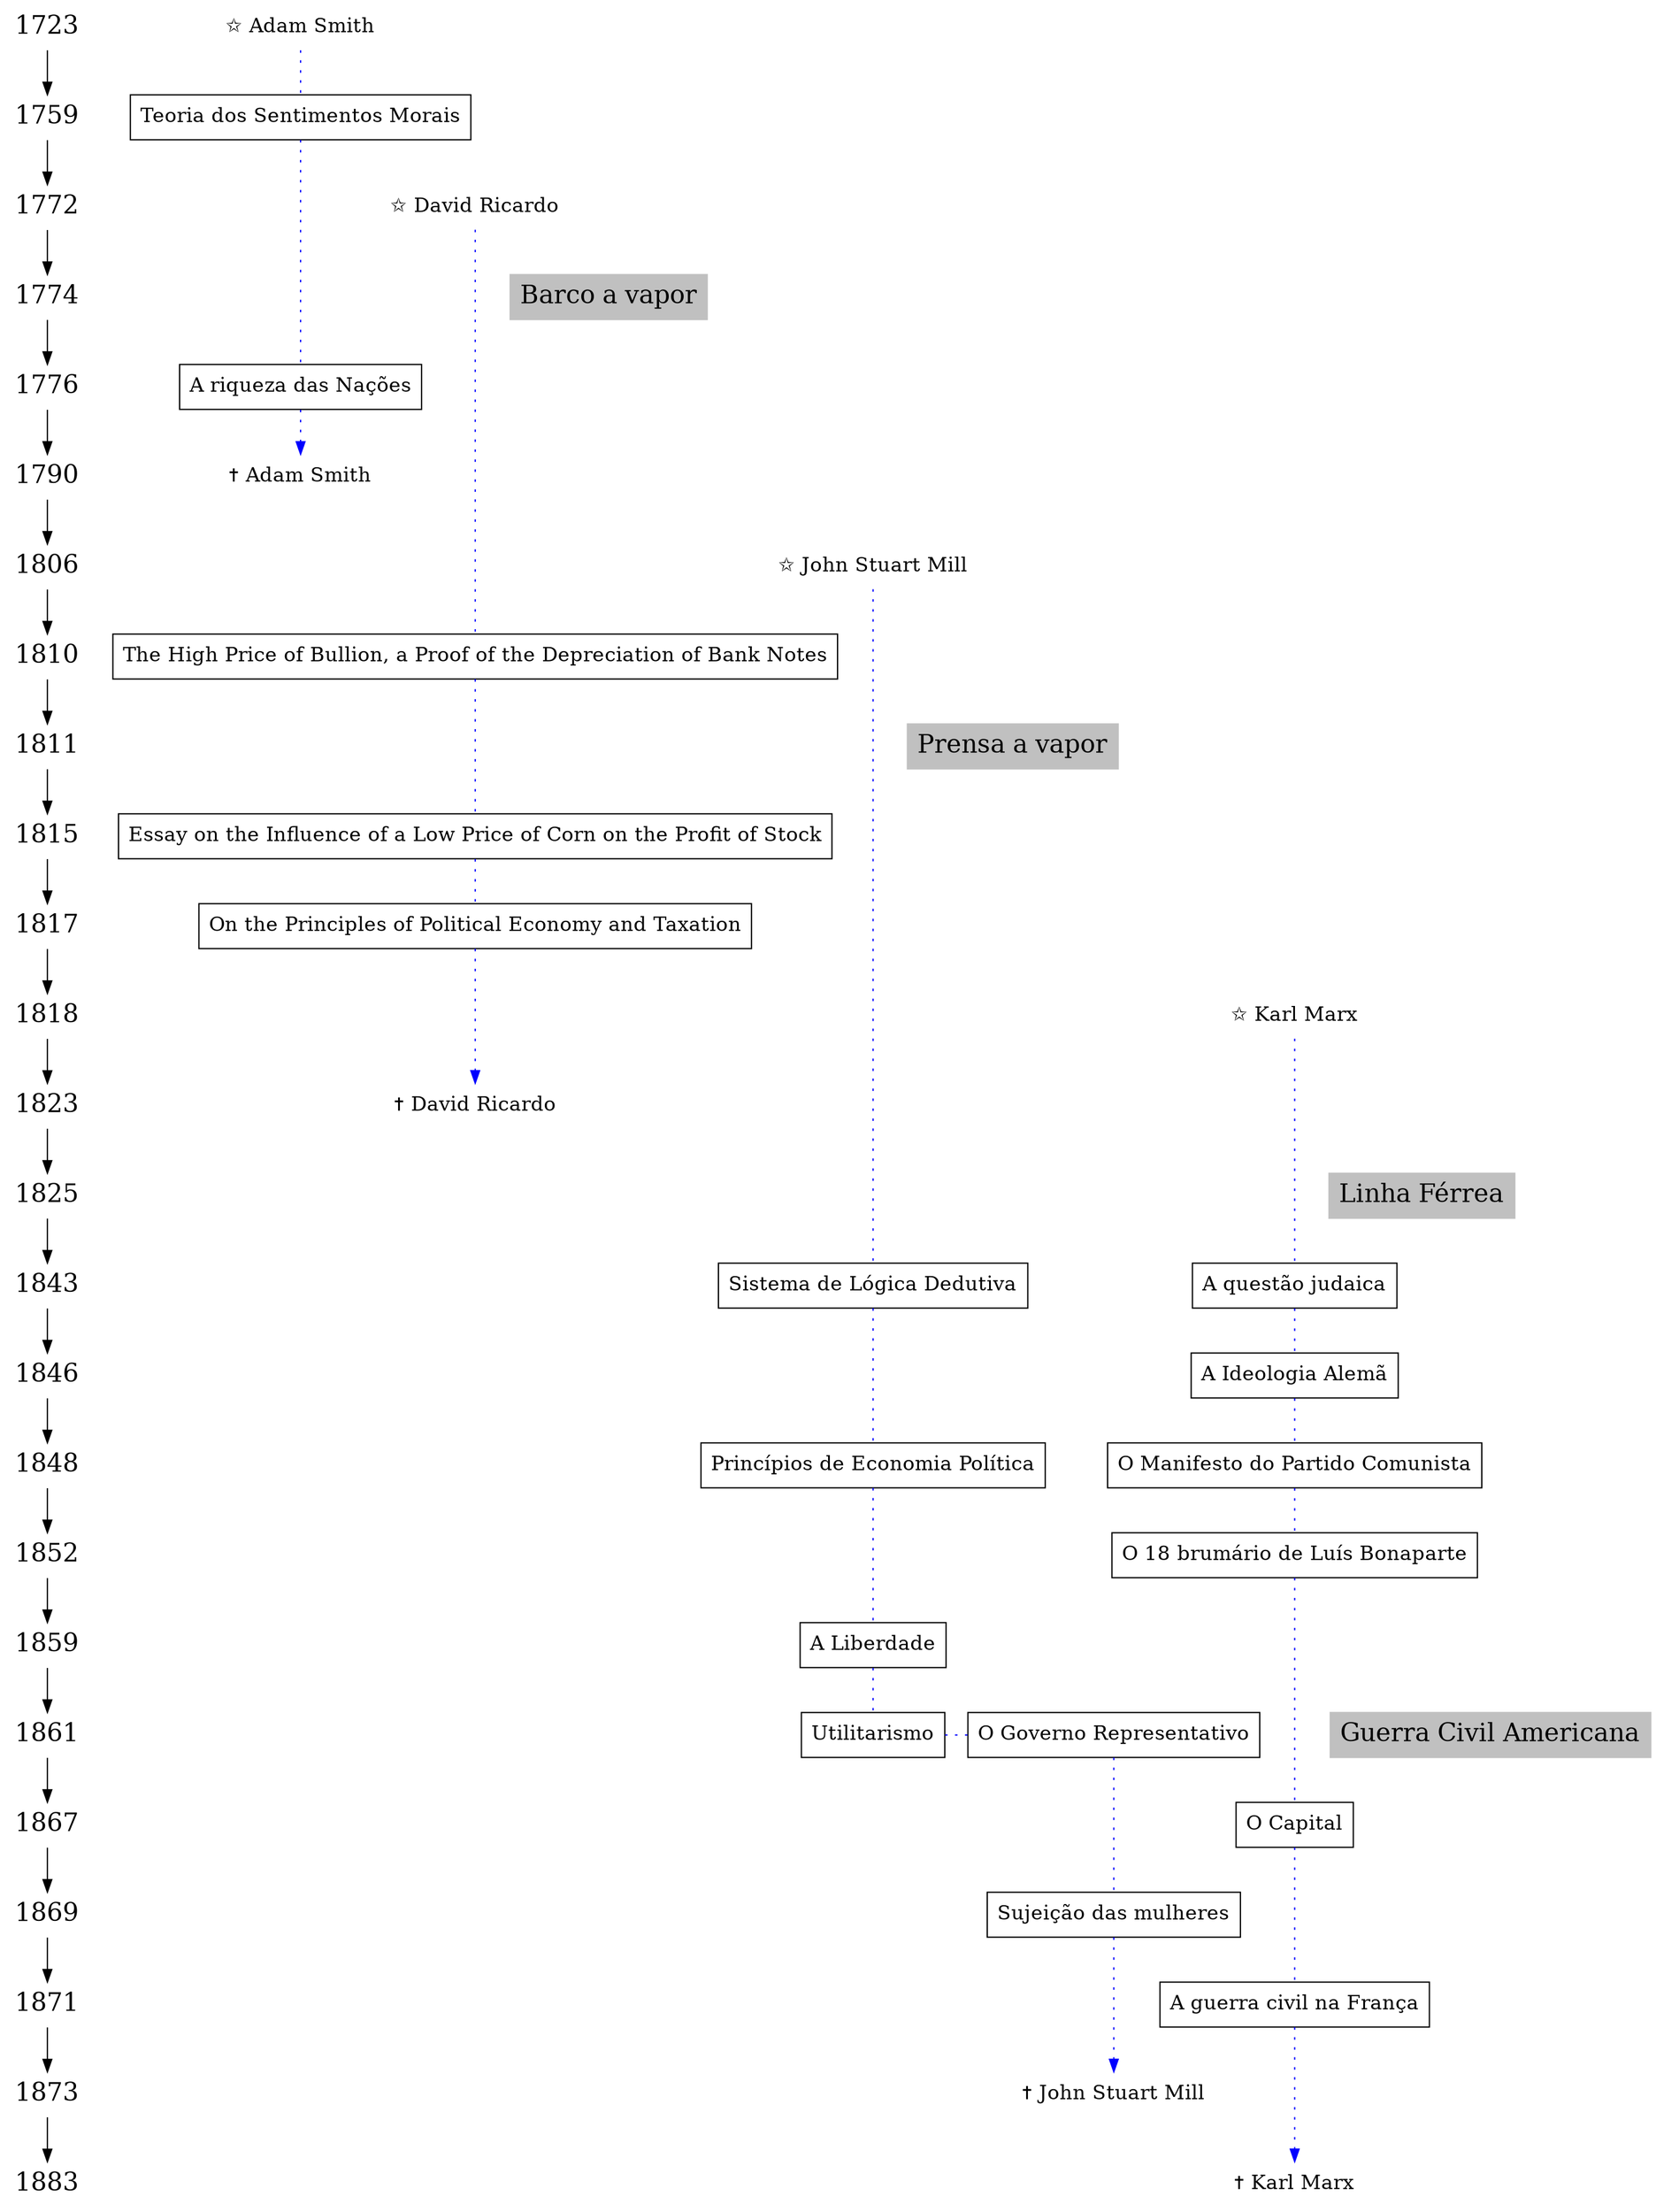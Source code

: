 
digraph {
	/*rankdir=LR;*/
	concentrate = True;
	node[shape=plaintext,fontsize=16];


{node[shape=plaintext, fontsize=20]
	1723->1759->1772->1774->1776->1790->1806->1810->1811->1815->1817->1818->1823->1825->1843->1846->1848->1852->1859->1861->1867->1869->1871->1873->1883
}
	{/*Obras*/
	node[shape=box];
	"Teoria dos Sentimentos Morais";
	"A riqueza das Nações";
	"The High Price of Bullion, a Proof of the Depreciation of Bank Notes";
	"Essay on the Influence of a Low Price of Corn on the Profit of Stock";
	"On the Principles of Political Economy and Taxation";
	"Sistema de Lógica Dedutiva";
	"Princípios de Economia Política";
	"A Liberdade";
	"Utilitarismo";
	"O Governo Representativo";
	"Sujeição das mulheres";
	"A questão judaica";
	"A Ideologia Alemã";
	"O Manifesto do Partido Comunista";
	"O 18 brumário de Luís Bonaparte";
	"O Capital";
	"A guerra civil na França";
	}


"✩ Adam Smith"->"Teoria dos Sentimentos Morais"[style=dotted,color=blue,arrowhead=none];
"Teoria dos Sentimentos Morais"->"A riqueza das Nações"[style=dotted,color=blue,arrowhead=none];
"✩ David Ricardo"->"The High Price of Bullion, a Proof of the Depreciation of Bank Notes"[style=dotted,color=blue,arrowhead=none];
"A riqueza das Nações"->"✝ Adam Smith"[style=dotted,color=blue];
"The High Price of Bullion, a Proof of the Depreciation of Bank Notes"->"Essay on the Influence of a Low Price of Corn on the Profit of Stock"[style=dotted,color=blue,arrowhead=none];
"Essay on the Influence of a Low Price of Corn on the Profit of Stock"->"On the Principles of Political Economy and Taxation"[style=dotted,color=blue,arrowhead=none];
"✩ John Stuart Mill"->"Sistema de Lógica Dedutiva"[style=dotted,color=blue,arrowhead=none];
"On the Principles of Political Economy and Taxation"->"✝ David Ricardo"[style=dotted,color=blue];
"Sistema de Lógica Dedutiva"->"Princípios de Economia Política"[style=dotted,color=blue,arrowhead=none];
"Princípios de Economia Política"->"A Liberdade"[style=dotted,color=blue,arrowhead=none];
"A Liberdade"->"Utilitarismo"[style=dotted,color=blue,arrowhead=none];
"Utilitarismo"->"O Governo Representativo"[style=dotted,color=blue,arrowhead=none];
"O Governo Representativo"->"Sujeição das mulheres"[style=dotted,color=blue,arrowhead=none];
"✩ Karl Marx"->"A questão judaica"[style=dotted,color=blue,arrowhead=none];
"Sujeição das mulheres"->"✝ John Stuart Mill"[style=dotted,color=blue];
"A questão judaica"->"A Ideologia Alemã"[style=dotted,color=blue,arrowhead=none];
"A Ideologia Alemã"->"O Manifesto do Partido Comunista"[style=dotted,color=blue,arrowhead=none];
"O Manifesto do Partido Comunista"->"O 18 brumário de Luís Bonaparte"[style=dotted,color=blue,arrowhead=none];
"O 18 brumário de Luís Bonaparte"->"O Capital"[style=dotted,color=blue,arrowhead=none];
"O Capital"->"A guerra civil na França"[style=dotted,color=blue,arrowhead=none];
"A guerra civil na França"->"✝ Karl Marx"[style=dotted,color=blue];

 {rank=same;
1806;"✩ John Stuart Mill" ;
}
{rank=same;
1810;"The High Price of Bullion, a Proof of the Depreciation of Bank Notes" ;
}
{rank=same;
1815;"Essay on the Influence of a Low Price of Corn on the Profit of Stock" ;
}
{rank=same;
1817;"On the Principles of Political Economy and Taxation" ;
}
{rank=same;
1818;"✩ Karl Marx" ;
}
{rank=same;
1823;"✝ David Ricardo" ;
}
{rank=same;
1843;"Sistema de Lógica Dedutiva" "A questão judaica" ;
}
{rank=same;
1846;"A Ideologia Alemã" ;
}
{rank=same;
1848;"Princípios de Economia Política" "O Manifesto do Partido Comunista" ;
}
{rank=same;
1723;"✩ Adam Smith" ;
}
{rank=same;
1852;"O 18 brumário de Luís Bonaparte" ;
}
{rank=same;
1859;"A Liberdade" ;
}
{rank=same;
1861;"Utilitarismo" "O Governo Representativo" ;
}
{rank=same;
1867;"O Capital" ;
}
{rank=same;
1869;"Sujeição das mulheres" ;
}
{rank=same;
1871;"A guerra civil na França" ;
}
{rank=same;
1873;"✝ John Stuart Mill" ;
}
{rank=same;
1883;"✝ Karl Marx" ;
}
{rank=same;
1759;"Teoria dos Sentimentos Morais" ;
}
{rank=same;
1772;"✩ David Ricardo" ;
}
{rank=same;
1776;"A riqueza das Nações" ;
}
{rank=same;
1790;"✝ Adam Smith" ;
}
{rank=same;
1861;"Guerra Civil Americana"[style=filled,shape=box,fontsize=20,fillcolor=gray,color=gray] ;
}
{rank=same;
1774;"Barco a vapor"[style=filled,shape=box,fontsize=20,fillcolor=gray,color=gray] ;
}
{rank=same;
1811;"Prensa a vapor"[style=filled,shape=box,fontsize=20,fillcolor=gray,color=gray] ;
}
{rank=same;
1825;"Linha Férrea"[style=filled,shape=box,fontsize=20,fillcolor=gray,color=gray] ;
}
}
